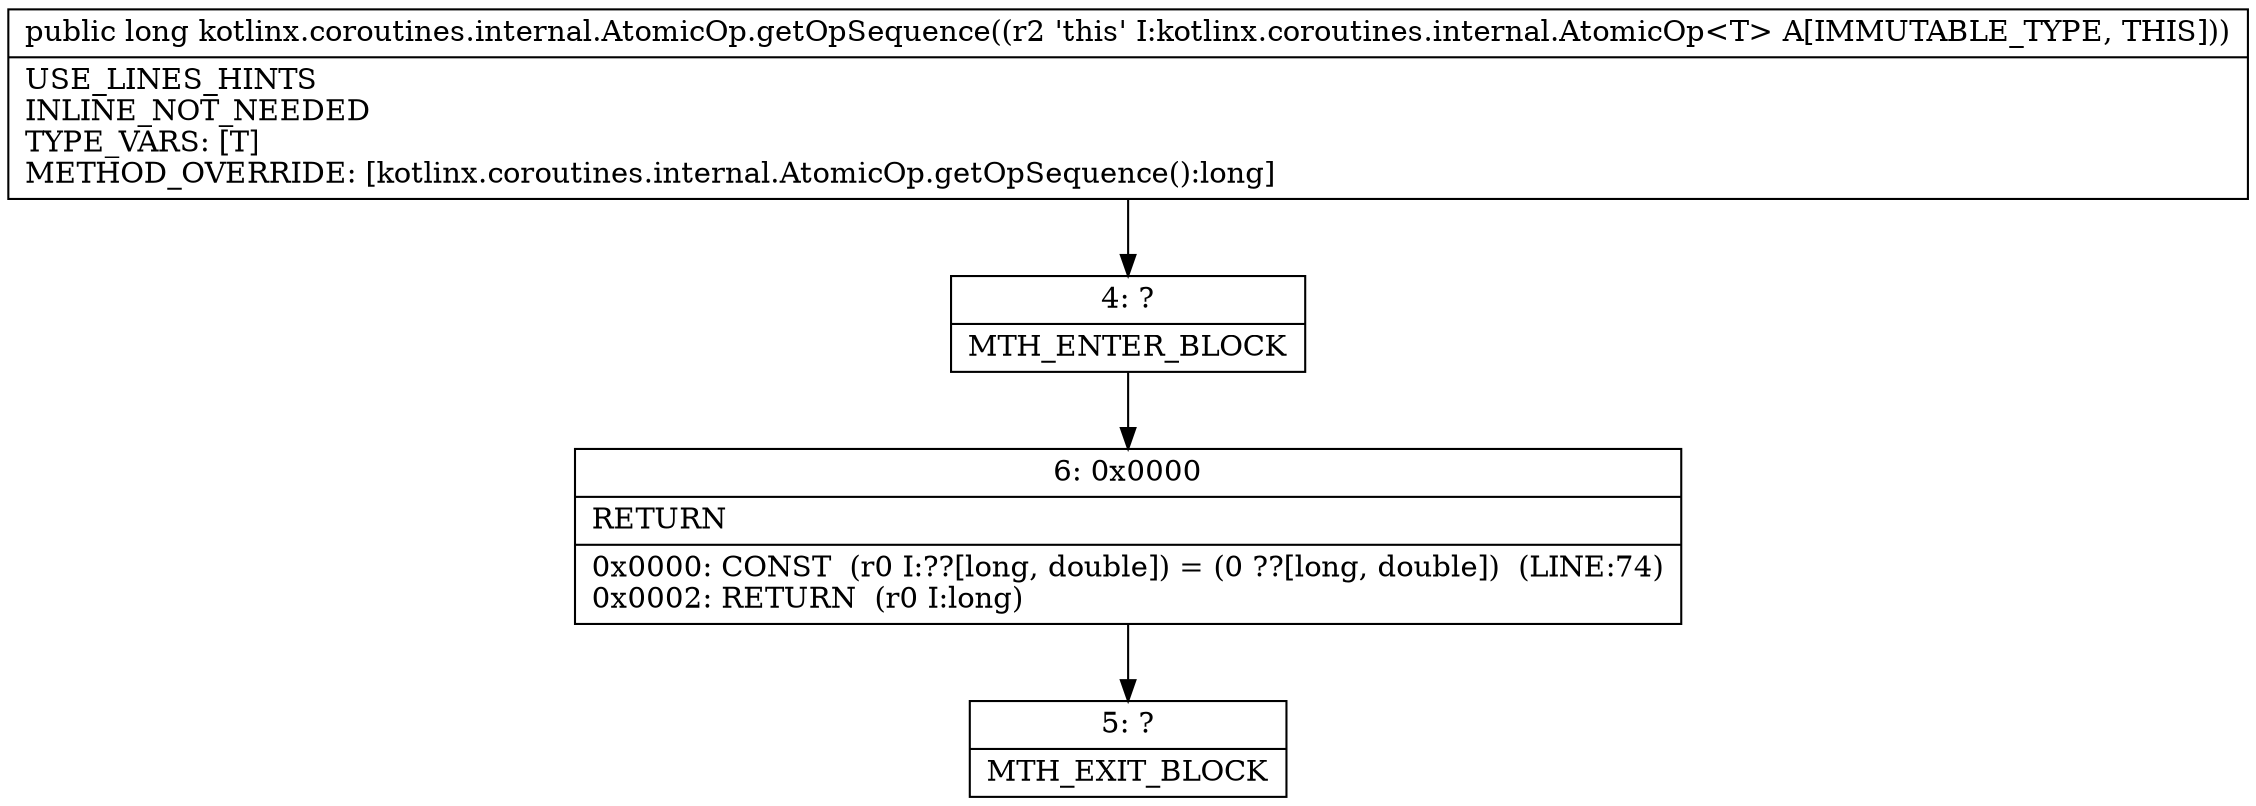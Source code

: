 digraph "CFG forkotlinx.coroutines.internal.AtomicOp.getOpSequence()J" {
Node_4 [shape=record,label="{4\:\ ?|MTH_ENTER_BLOCK\l}"];
Node_6 [shape=record,label="{6\:\ 0x0000|RETURN\l|0x0000: CONST  (r0 I:??[long, double]) = (0 ??[long, double])  (LINE:74)\l0x0002: RETURN  (r0 I:long) \l}"];
Node_5 [shape=record,label="{5\:\ ?|MTH_EXIT_BLOCK\l}"];
MethodNode[shape=record,label="{public long kotlinx.coroutines.internal.AtomicOp.getOpSequence((r2 'this' I:kotlinx.coroutines.internal.AtomicOp\<T\> A[IMMUTABLE_TYPE, THIS]))  | USE_LINES_HINTS\lINLINE_NOT_NEEDED\lTYPE_VARS: [T]\lMETHOD_OVERRIDE: [kotlinx.coroutines.internal.AtomicOp.getOpSequence():long]\l}"];
MethodNode -> Node_4;Node_4 -> Node_6;
Node_6 -> Node_5;
}

